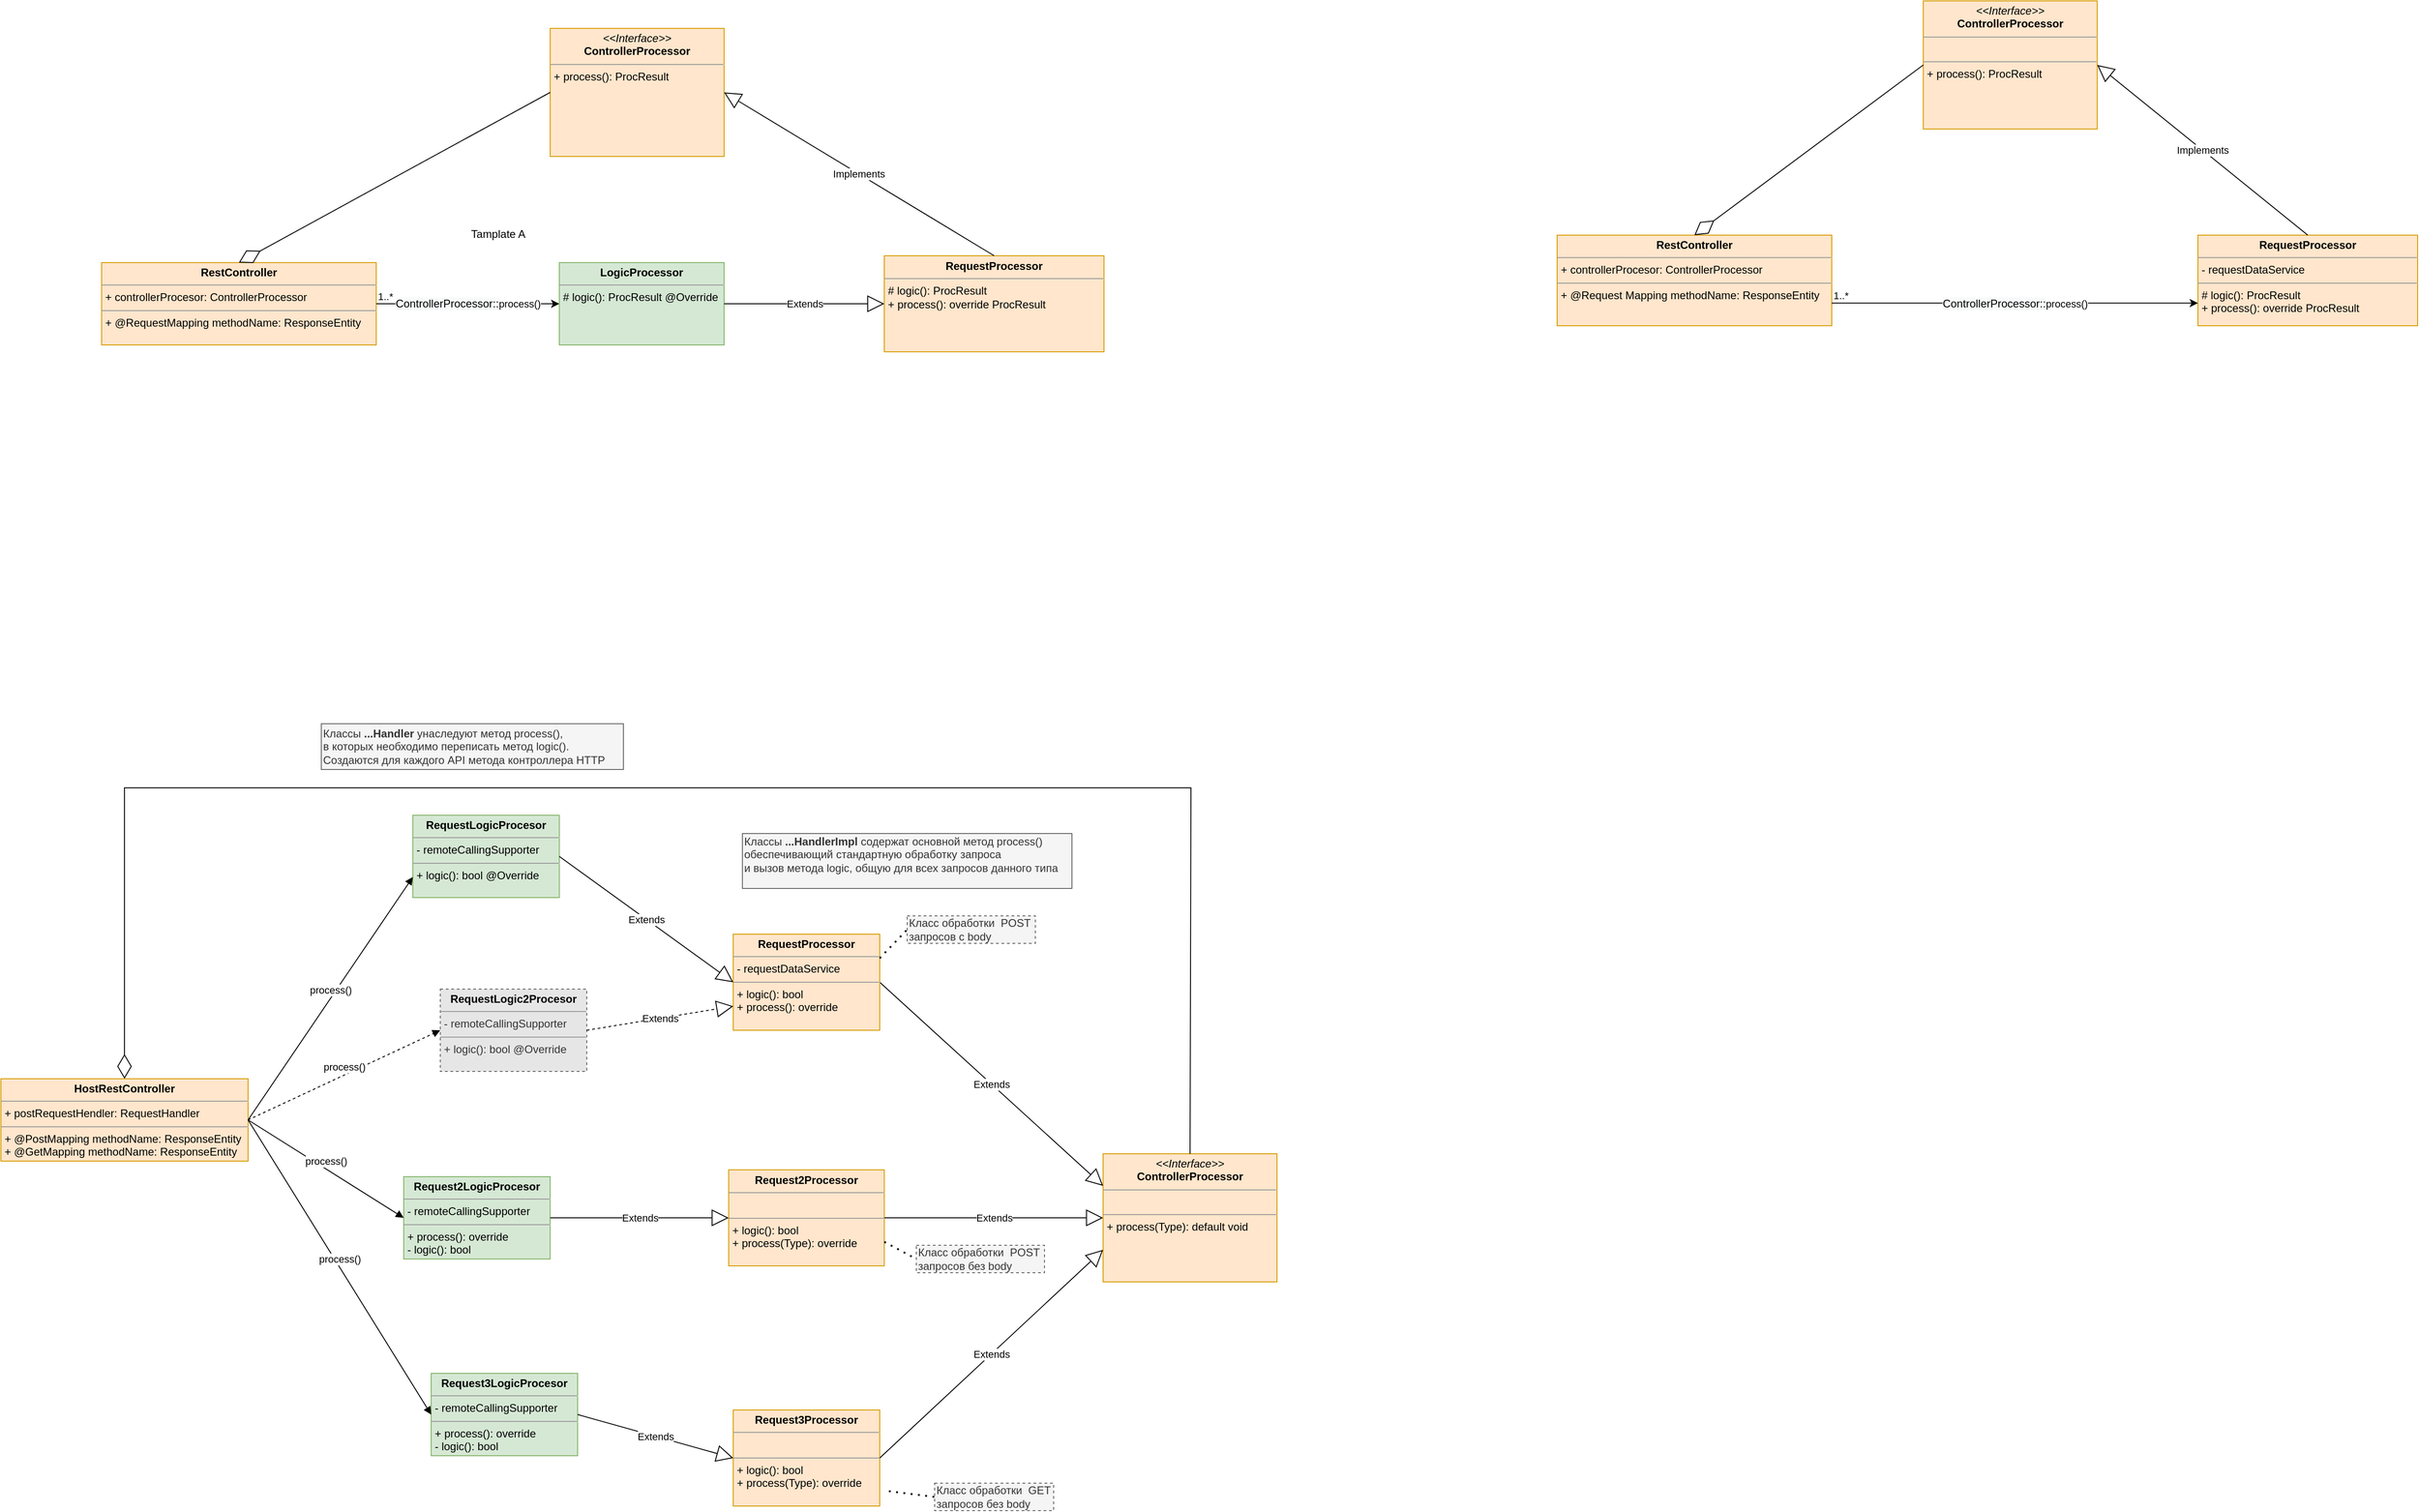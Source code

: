 <mxfile version="15.7.0" type="github">
  <diagram id="C5RBs43oDa-KdzZeNtuy" name="Page-1">
    <mxGraphModel dx="1944" dy="1818" grid="1" gridSize="10" guides="1" tooltips="1" connect="1" arrows="1" fold="1" page="1" pageScale="1" pageWidth="827" pageHeight="1169" math="0" shadow="0">
      <root>
        <mxCell id="WIyWlLk6GJQsqaUBKTNV-0" />
        <mxCell id="WIyWlLk6GJQsqaUBKTNV-1" parent="WIyWlLk6GJQsqaUBKTNV-0" />
        <mxCell id="xTyq6H0Zb5hwOV81OT_t-4" value="&lt;p style=&quot;margin: 0px ; margin-top: 4px ; text-align: center&quot;&gt;&lt;i&gt;&amp;lt;&amp;lt;Interface&amp;gt;&amp;gt;&lt;/i&gt;&lt;br&gt;&lt;b&gt;ControllerProcessor&lt;/b&gt;&lt;/p&gt;&lt;hr size=&quot;1&quot;&gt;&lt;p style=&quot;margin: 0px ; margin-left: 4px&quot;&gt;&lt;br&gt;&lt;/p&gt;&lt;hr size=&quot;1&quot;&gt;&lt;p style=&quot;margin: 0px ; margin-left: 4px&quot;&gt;+ process(Type): default void&lt;br&gt;&lt;/p&gt;" style="verticalAlign=top;align=left;overflow=fill;fontSize=12;fontFamily=Helvetica;html=1;fillColor=#ffe6cc;strokeColor=#d79b00;" parent="WIyWlLk6GJQsqaUBKTNV-1" vertex="1">
          <mxGeometry x="414" y="280" width="190" height="140" as="geometry" />
        </mxCell>
        <mxCell id="xTyq6H0Zb5hwOV81OT_t-9" value="Extends" style="endArrow=block;endSize=16;endFill=0;html=1;rounded=0;entryX=0;entryY=0.25;entryDx=0;entryDy=0;exitX=1;exitY=0.5;exitDx=0;exitDy=0;" parent="WIyWlLk6GJQsqaUBKTNV-1" source="xTyq6H0Zb5hwOV81OT_t-12" target="xTyq6H0Zb5hwOV81OT_t-4" edge="1">
          <mxGeometry width="160" relative="1" as="geometry">
            <mxPoint x="200" y="180" as="sourcePoint" />
            <mxPoint x="360" y="180" as="targetPoint" />
          </mxGeometry>
        </mxCell>
        <mxCell id="xTyq6H0Zb5hwOV81OT_t-12" value="&lt;p style=&quot;margin: 0px ; margin-top: 4px ; text-align: center&quot;&gt;&lt;b&gt;RequestProcessor&lt;/b&gt;&lt;/p&gt;&lt;hr size=&quot;1&quot;&gt;&lt;p style=&quot;margin: 0px ; margin-left: 4px&quot;&gt;- requestDataService&lt;br&gt;&lt;/p&gt;&lt;hr size=&quot;1&quot;&gt;&lt;p style=&quot;margin: 0px ; margin-left: 4px&quot;&gt;+ logic(): bool&lt;/p&gt;&lt;p style=&quot;margin: 0px ; margin-left: 4px&quot;&gt;+ process(): override&lt;br&gt;&lt;/p&gt;&lt;p style=&quot;margin: 0px ; margin-left: 4px&quot;&gt;&lt;br&gt;&lt;/p&gt;" style="verticalAlign=top;align=left;overflow=fill;fontSize=12;fontFamily=Helvetica;html=1;fillColor=#ffe6cc;strokeColor=#d79b00;" parent="WIyWlLk6GJQsqaUBKTNV-1" vertex="1">
          <mxGeometry x="10" y="40" width="160" height="105" as="geometry" />
        </mxCell>
        <mxCell id="xTyq6H0Zb5hwOV81OT_t-14" value="&lt;p style=&quot;margin: 0px ; margin-top: 4px ; text-align: center&quot;&gt;&lt;b&gt;Request2Processor&lt;/b&gt;&lt;br&gt;&lt;/p&gt;&lt;hr size=&quot;1&quot;&gt;&lt;p style=&quot;margin: 0px ; margin-left: 4px&quot;&gt;&lt;br&gt;&lt;/p&gt;&lt;hr size=&quot;1&quot;&gt;&lt;p style=&quot;margin: 0px ; margin-left: 4px&quot;&gt;+ logic(): bool&lt;/p&gt;&lt;p style=&quot;margin: 0px ; margin-left: 4px&quot;&gt;+ process(Type): override&lt;br&gt;&lt;/p&gt;&lt;p style=&quot;margin: 0px ; margin-left: 4px&quot;&gt;&lt;br&gt;&lt;/p&gt;" style="verticalAlign=top;align=left;overflow=fill;fontSize=12;fontFamily=Helvetica;html=1;fillColor=#ffe6cc;strokeColor=#d79b00;" parent="WIyWlLk6GJQsqaUBKTNV-1" vertex="1">
          <mxGeometry x="5" y="297.5" width="170" height="105" as="geometry" />
        </mxCell>
        <mxCell id="xTyq6H0Zb5hwOV81OT_t-15" value="Extends" style="endArrow=block;endSize=16;endFill=0;html=1;rounded=0;entryX=0;entryY=0.5;entryDx=0;entryDy=0;exitX=1;exitY=0.5;exitDx=0;exitDy=0;" parent="WIyWlLk6GJQsqaUBKTNV-1" source="xTyq6H0Zb5hwOV81OT_t-14" target="xTyq6H0Zb5hwOV81OT_t-4" edge="1">
          <mxGeometry width="160" relative="1" as="geometry">
            <mxPoint x="230" y="82.5" as="sourcePoint" />
            <mxPoint x="400" y="190" as="targetPoint" />
          </mxGeometry>
        </mxCell>
        <mxCell id="xTyq6H0Zb5hwOV81OT_t-16" value="&lt;p style=&quot;margin: 0px ; margin-top: 4px ; text-align: center&quot;&gt;&lt;b&gt;RequestLogicProcesor&lt;/b&gt;&lt;/p&gt;&lt;hr size=&quot;1&quot;&gt;&lt;p style=&quot;margin: 0px ; margin-left: 4px&quot;&gt;- remoteCallingSupporter&lt;br&gt;&lt;/p&gt;&lt;hr size=&quot;1&quot;&gt;&lt;p style=&quot;margin: 0px ; margin-left: 4px&quot;&gt;&lt;span&gt;+ logic(): bool @Override&lt;/span&gt;&lt;br&gt;&lt;/p&gt;" style="verticalAlign=top;align=left;overflow=fill;fontSize=12;fontFamily=Helvetica;html=1;fillColor=#d5e8d4;strokeColor=#82b366;" parent="WIyWlLk6GJQsqaUBKTNV-1" vertex="1">
          <mxGeometry x="-340" y="-90" width="160" height="90" as="geometry" />
        </mxCell>
        <mxCell id="xTyq6H0Zb5hwOV81OT_t-17" value="&lt;p style=&quot;margin: 0px ; margin-top: 4px ; text-align: center&quot;&gt;&lt;b&gt;Request3Processor&lt;/b&gt;&lt;br&gt;&lt;/p&gt;&lt;hr size=&quot;1&quot;&gt;&lt;p style=&quot;margin: 0px ; margin-left: 4px&quot;&gt;&lt;br&gt;&lt;/p&gt;&lt;hr size=&quot;1&quot;&gt;&lt;p style=&quot;margin: 0px ; margin-left: 4px&quot;&gt;+ logic(): bool&lt;/p&gt;&lt;p style=&quot;margin: 0px ; margin-left: 4px&quot;&gt;+ process(Type): override&lt;br&gt;&lt;/p&gt;&lt;p style=&quot;margin: 0px ; margin-left: 4px&quot;&gt;&lt;br&gt;&lt;/p&gt;" style="verticalAlign=top;align=left;overflow=fill;fontSize=12;fontFamily=Helvetica;html=1;fillColor=#ffe6cc;strokeColor=#d79b00;" parent="WIyWlLk6GJQsqaUBKTNV-1" vertex="1">
          <mxGeometry x="10" y="560" width="160" height="105" as="geometry" />
        </mxCell>
        <mxCell id="xTyq6H0Zb5hwOV81OT_t-18" value="Extends" style="endArrow=block;endSize=16;endFill=0;html=1;rounded=0;exitX=1;exitY=0.5;exitDx=0;exitDy=0;entryX=0;entryY=0.75;entryDx=0;entryDy=0;" parent="WIyWlLk6GJQsqaUBKTNV-1" source="xTyq6H0Zb5hwOV81OT_t-17" target="xTyq6H0Zb5hwOV81OT_t-4" edge="1">
          <mxGeometry width="160" relative="1" as="geometry">
            <mxPoint x="130" y="278" as="sourcePoint" />
            <mxPoint x="390" y="240" as="targetPoint" />
          </mxGeometry>
        </mxCell>
        <mxCell id="xTyq6H0Zb5hwOV81OT_t-19" value="Extends" style="endArrow=block;endSize=16;endFill=0;html=1;rounded=0;entryX=0;entryY=0.5;entryDx=0;entryDy=0;exitX=1;exitY=0.5;exitDx=0;exitDy=0;" parent="WIyWlLk6GJQsqaUBKTNV-1" source="xTyq6H0Zb5hwOV81OT_t-16" target="xTyq6H0Zb5hwOV81OT_t-12" edge="1">
          <mxGeometry width="160" relative="1" as="geometry">
            <mxPoint x="-540" y="200" as="sourcePoint" />
            <mxPoint x="-246" y="360.5" as="targetPoint" />
          </mxGeometry>
        </mxCell>
        <mxCell id="xTyq6H0Zb5hwOV81OT_t-26" value="&lt;p style=&quot;margin: 0px ; margin-top: 4px ; text-align: center&quot;&gt;&lt;b&gt;HostRestController&lt;/b&gt;&lt;/p&gt;&lt;hr size=&quot;1&quot;&gt;&lt;p style=&quot;margin: 0px ; margin-left: 4px&quot;&gt;+ postRequestHendler: RequestHandler&lt;/p&gt;&lt;hr size=&quot;1&quot;&gt;&lt;p style=&quot;margin: 0px ; margin-left: 4px&quot;&gt;+ @PostMapping methodName: ResponseEntity&lt;br&gt;&lt;/p&gt;&lt;p style=&quot;margin: 0px ; margin-left: 4px&quot;&gt;+ @GetMapping methodName: ResponseEntity&lt;br&gt;&lt;/p&gt;" style="verticalAlign=top;align=left;overflow=fill;fontSize=12;fontFamily=Helvetica;html=1;fillColor=#ffe6cc;strokeColor=#d79b00;" parent="WIyWlLk6GJQsqaUBKTNV-1" vertex="1">
          <mxGeometry x="-790" y="198" width="270" height="90" as="geometry" />
        </mxCell>
        <mxCell id="xTyq6H0Zb5hwOV81OT_t-27" value="process()" style="html=1;verticalAlign=bottom;endArrow=block;rounded=0;entryX=0;entryY=0.75;entryDx=0;entryDy=0;exitX=1;exitY=0.5;exitDx=0;exitDy=0;" parent="WIyWlLk6GJQsqaUBKTNV-1" source="xTyq6H0Zb5hwOV81OT_t-26" target="xTyq6H0Zb5hwOV81OT_t-16" edge="1">
          <mxGeometry width="80" relative="1" as="geometry">
            <mxPoint x="-430" y="180" as="sourcePoint" />
            <mxPoint x="-350" y="180" as="targetPoint" />
          </mxGeometry>
        </mxCell>
        <mxCell id="xTyq6H0Zb5hwOV81OT_t-28" value="" style="endArrow=diamondThin;endFill=0;endSize=24;html=1;rounded=0;entryX=0.5;entryY=0;entryDx=0;entryDy=0;exitX=0.5;exitY=0;exitDx=0;exitDy=0;" parent="WIyWlLk6GJQsqaUBKTNV-1" source="xTyq6H0Zb5hwOV81OT_t-4" target="xTyq6H0Zb5hwOV81OT_t-26" edge="1">
          <mxGeometry width="160" relative="1" as="geometry">
            <mxPoint x="-80" y="-60" as="sourcePoint" />
            <mxPoint x="-330" y="-40" as="targetPoint" />
            <Array as="points">
              <mxPoint x="510" y="-120" />
              <mxPoint x="-655" y="-120" />
            </Array>
          </mxGeometry>
        </mxCell>
        <mxCell id="xTyq6H0Zb5hwOV81OT_t-29" value="&lt;p style=&quot;margin: 0px ; margin-top: 4px ; text-align: center&quot;&gt;&lt;b&gt;Request2LogicProcesor&lt;/b&gt;&lt;br&gt;&lt;/p&gt;&lt;hr size=&quot;1&quot;&gt;&lt;p style=&quot;margin: 0px ; margin-left: 4px&quot;&gt;- remoteCallingSupporter&lt;br&gt;&lt;/p&gt;&lt;hr size=&quot;1&quot;&gt;&lt;p style=&quot;margin: 0px ; margin-left: 4px&quot;&gt;+ process(): override&lt;/p&gt;&lt;p style=&quot;margin: 0px ; margin-left: 4px&quot;&gt;- logic(): bool&lt;/p&gt;" style="verticalAlign=top;align=left;overflow=fill;fontSize=12;fontFamily=Helvetica;html=1;fillColor=#d5e8d4;strokeColor=#82b366;" parent="WIyWlLk6GJQsqaUBKTNV-1" vertex="1">
          <mxGeometry x="-350" y="305" width="160" height="90" as="geometry" />
        </mxCell>
        <mxCell id="xTyq6H0Zb5hwOV81OT_t-30" value="Extends" style="endArrow=block;endSize=16;endFill=0;html=1;rounded=0;entryX=0;entryY=0.5;entryDx=0;entryDy=0;exitX=1;exitY=0.5;exitDx=0;exitDy=0;" parent="WIyWlLk6GJQsqaUBKTNV-1" source="xTyq6H0Zb5hwOV81OT_t-29" target="xTyq6H0Zb5hwOV81OT_t-14" edge="1">
          <mxGeometry width="160" relative="1" as="geometry">
            <mxPoint x="-160" y="180" as="sourcePoint" />
            <mxPoint x="-50" y="180" as="targetPoint" />
          </mxGeometry>
        </mxCell>
        <mxCell id="xTyq6H0Zb5hwOV81OT_t-31" value="process()" style="html=1;verticalAlign=bottom;endArrow=block;rounded=0;entryX=0;entryY=0.5;entryDx=0;entryDy=0;exitX=1;exitY=0.5;exitDx=0;exitDy=0;" parent="WIyWlLk6GJQsqaUBKTNV-1" source="xTyq6H0Zb5hwOV81OT_t-26" target="xTyq6H0Zb5hwOV81OT_t-29" edge="1">
          <mxGeometry width="80" relative="1" as="geometry">
            <mxPoint x="-450" y="97.5" as="sourcePoint" />
            <mxPoint x="-300" y="105" as="targetPoint" />
          </mxGeometry>
        </mxCell>
        <mxCell id="xTyq6H0Zb5hwOV81OT_t-34" value="&lt;p style=&quot;margin: 0px ; margin-top: 4px ; text-align: center&quot;&gt;&lt;b style=&quot;color: rgb(0 , 0 , 0)&quot;&gt;RequestLogic2Procesor&lt;/b&gt;&lt;br&gt;&lt;/p&gt;&lt;hr size=&quot;1&quot;&gt;&lt;p style=&quot;margin: 0px ; margin-left: 4px&quot;&gt;- remoteCallingSupporter&lt;br&gt;&lt;/p&gt;&lt;hr size=&quot;1&quot;&gt;&lt;p style=&quot;margin: 0px ; margin-left: 4px&quot;&gt;&lt;span&gt;+ logic(): bool @Override&lt;/span&gt;&lt;br&gt;&lt;/p&gt;" style="verticalAlign=top;align=left;overflow=fill;fontSize=12;fontFamily=Helvetica;html=1;fillColor=#E6E6E6;strokeColor=#666666;dashed=1;fontColor=#333333;" parent="WIyWlLk6GJQsqaUBKTNV-1" vertex="1">
          <mxGeometry x="-310" y="100" width="160" height="90" as="geometry" />
        </mxCell>
        <mxCell id="xTyq6H0Zb5hwOV81OT_t-35" value="Extends" style="endArrow=block;endSize=16;endFill=0;html=1;rounded=0;entryX=0;entryY=0.75;entryDx=0;entryDy=0;exitX=1;exitY=0.5;exitDx=0;exitDy=0;dashed=1;" parent="WIyWlLk6GJQsqaUBKTNV-1" source="xTyq6H0Zb5hwOV81OT_t-34" target="xTyq6H0Zb5hwOV81OT_t-12" edge="1">
          <mxGeometry width="160" relative="1" as="geometry">
            <mxPoint x="-170" y="-35" as="sourcePoint" />
            <mxPoint x="-30" y="82.5" as="targetPoint" />
          </mxGeometry>
        </mxCell>
        <mxCell id="xTyq6H0Zb5hwOV81OT_t-36" value="process()" style="html=1;verticalAlign=bottom;endArrow=block;rounded=0;entryX=0;entryY=0.5;entryDx=0;entryDy=0;exitX=1;exitY=0.5;exitDx=0;exitDy=0;dashed=1;" parent="WIyWlLk6GJQsqaUBKTNV-1" source="xTyq6H0Zb5hwOV81OT_t-26" target="xTyq6H0Zb5hwOV81OT_t-34" edge="1">
          <mxGeometry width="80" relative="1" as="geometry">
            <mxPoint x="-520" y="260" as="sourcePoint" />
            <mxPoint x="-330" y="-12.5" as="targetPoint" />
          </mxGeometry>
        </mxCell>
        <mxCell id="xTyq6H0Zb5hwOV81OT_t-53" value="Классы &lt;b&gt;...HandlerImpl&lt;/b&gt; содержат основной метод process()&amp;nbsp;&lt;br style=&quot;padding: 0px ; margin: 0px&quot;&gt;обеспечивающий&amp;nbsp;стандартную обработку запроса&lt;br&gt;и вызов метода logic,&amp;nbsp;общую для всех запросов данного типа&lt;br style=&quot;padding: 0px ; margin: 0px&quot;&gt;&amp;nbsp;" style="text;html=1;align=left;verticalAlign=middle;resizable=0;points=[];autosize=1;strokeColor=#666666;fillColor=#f5f5f5;fontColor=#333333;" parent="WIyWlLk6GJQsqaUBKTNV-1" vertex="1">
          <mxGeometry x="20" y="-70" width="360" height="60" as="geometry" />
        </mxCell>
        <mxCell id="xTyq6H0Zb5hwOV81OT_t-54" value="Классы &lt;b&gt;...Handler&lt;/b&gt; унаследуют метод process(), &lt;br&gt;в которых необходимо переписать метод logic().&lt;br&gt;Создаются для каждого API метода контроллера HTTP&amp;nbsp;" style="text;html=1;align=left;verticalAlign=middle;resizable=0;points=[];autosize=1;strokeColor=#666666;fillColor=#f5f5f5;fontColor=#333333;" parent="WIyWlLk6GJQsqaUBKTNV-1" vertex="1">
          <mxGeometry x="-440" y="-190" width="330" height="50" as="geometry" />
        </mxCell>
        <mxCell id="xTyq6H0Zb5hwOV81OT_t-56" value="Класс обработки&amp;nbsp; POST запросов с body" style="text;html=1;strokeColor=#666666;fillColor=#f5f5f5;align=left;verticalAlign=middle;whiteSpace=wrap;rounded=0;dashed=1;fontColor=#333333;" parent="WIyWlLk6GJQsqaUBKTNV-1" vertex="1">
          <mxGeometry x="200" y="20" width="140" height="30" as="geometry" />
        </mxCell>
        <mxCell id="xTyq6H0Zb5hwOV81OT_t-57" value="" style="endArrow=none;dashed=1;html=1;dashPattern=1 3;strokeWidth=2;rounded=0;entryX=0;entryY=0.5;entryDx=0;entryDy=0;exitX=1;exitY=0.25;exitDx=0;exitDy=0;" parent="WIyWlLk6GJQsqaUBKTNV-1" source="xTyq6H0Zb5hwOV81OT_t-12" target="xTyq6H0Zb5hwOV81OT_t-56" edge="1">
          <mxGeometry width="50" height="50" relative="1" as="geometry">
            <mxPoint x="-120" y="210" as="sourcePoint" />
            <mxPoint x="-70" y="160" as="targetPoint" />
          </mxGeometry>
        </mxCell>
        <mxCell id="xTyq6H0Zb5hwOV81OT_t-58" value="Класс обработки&amp;nbsp; POST запросов без body" style="text;html=1;strokeColor=#666666;fillColor=#f5f5f5;align=left;verticalAlign=middle;whiteSpace=wrap;rounded=0;dashed=1;fontColor=#333333;" parent="WIyWlLk6GJQsqaUBKTNV-1" vertex="1">
          <mxGeometry x="210" y="380" width="140" height="30" as="geometry" />
        </mxCell>
        <mxCell id="xTyq6H0Zb5hwOV81OT_t-59" value="" style="endArrow=none;dashed=1;html=1;dashPattern=1 3;strokeWidth=2;rounded=0;entryX=0;entryY=0.5;entryDx=0;entryDy=0;exitX=1;exitY=0.75;exitDx=0;exitDy=0;" parent="WIyWlLk6GJQsqaUBKTNV-1" source="xTyq6H0Zb5hwOV81OT_t-14" target="xTyq6H0Zb5hwOV81OT_t-58" edge="1">
          <mxGeometry width="50" height="50" relative="1" as="geometry">
            <mxPoint x="-120" y="350" as="sourcePoint" />
            <mxPoint x="-70" y="300" as="targetPoint" />
          </mxGeometry>
        </mxCell>
        <mxCell id="xTyq6H0Zb5hwOV81OT_t-60" value="Класс обработки&amp;nbsp; GET запросов без body" style="text;html=1;strokeColor=#666666;fillColor=#f5f5f5;align=left;verticalAlign=middle;whiteSpace=wrap;rounded=0;dashed=1;fontColor=#333333;" parent="WIyWlLk6GJQsqaUBKTNV-1" vertex="1">
          <mxGeometry x="230" y="640" width="130" height="30" as="geometry" />
        </mxCell>
        <mxCell id="xTyq6H0Zb5hwOV81OT_t-61" value="" style="endArrow=none;dashed=1;html=1;dashPattern=1 3;strokeWidth=2;rounded=0;entryX=0;entryY=0.5;entryDx=0;entryDy=0;exitX=1;exitY=0.75;exitDx=0;exitDy=0;" parent="WIyWlLk6GJQsqaUBKTNV-1" target="xTyq6H0Zb5hwOV81OT_t-60" edge="1">
          <mxGeometry width="50" height="50" relative="1" as="geometry">
            <mxPoint x="180" y="648.75" as="sourcePoint" />
            <mxPoint x="-60" y="310" as="targetPoint" />
          </mxGeometry>
        </mxCell>
        <mxCell id="xTyq6H0Zb5hwOV81OT_t-62" value="&lt;p style=&quot;margin: 0px ; margin-top: 4px ; text-align: center&quot;&gt;&lt;b&gt;Request3LogicProcesor&lt;/b&gt;&lt;br&gt;&lt;/p&gt;&lt;hr size=&quot;1&quot;&gt;&lt;p style=&quot;margin: 0px ; margin-left: 4px&quot;&gt;- remoteCallingSupporter&lt;br&gt;&lt;/p&gt;&lt;hr size=&quot;1&quot;&gt;&lt;p style=&quot;margin: 0px ; margin-left: 4px&quot;&gt;+ process(): override&lt;/p&gt;&lt;p style=&quot;margin: 0px ; margin-left: 4px&quot;&gt;- logic(): bool&lt;/p&gt;" style="verticalAlign=top;align=left;overflow=fill;fontSize=12;fontFamily=Helvetica;html=1;fillColor=#d5e8d4;strokeColor=#82b366;" parent="WIyWlLk6GJQsqaUBKTNV-1" vertex="1">
          <mxGeometry x="-320" y="520" width="160" height="90" as="geometry" />
        </mxCell>
        <mxCell id="xTyq6H0Zb5hwOV81OT_t-63" value="Extends" style="endArrow=block;endSize=16;endFill=0;html=1;rounded=0;entryX=0;entryY=0.5;entryDx=0;entryDy=0;exitX=1;exitY=0.5;exitDx=0;exitDy=0;" parent="WIyWlLk6GJQsqaUBKTNV-1" source="xTyq6H0Zb5hwOV81OT_t-62" target="xTyq6H0Zb5hwOV81OT_t-17" edge="1">
          <mxGeometry width="160" relative="1" as="geometry">
            <mxPoint x="-180" y="460" as="sourcePoint" />
            <mxPoint x="15" y="460" as="targetPoint" />
          </mxGeometry>
        </mxCell>
        <mxCell id="xTyq6H0Zb5hwOV81OT_t-64" value="process()" style="html=1;verticalAlign=bottom;endArrow=block;rounded=0;entryX=0;entryY=0.5;entryDx=0;entryDy=0;exitX=1;exitY=0.5;exitDx=0;exitDy=0;" parent="WIyWlLk6GJQsqaUBKTNV-1" source="xTyq6H0Zb5hwOV81OT_t-26" target="xTyq6H0Zb5hwOV81OT_t-62" edge="1">
          <mxGeometry width="80" relative="1" as="geometry">
            <mxPoint x="-510" y="253" as="sourcePoint" />
            <mxPoint x="-340" y="360" as="targetPoint" />
          </mxGeometry>
        </mxCell>
        <mxCell id="xTyq6H0Zb5hwOV81OT_t-65" value="&lt;p style=&quot;margin: 0px ; margin-top: 4px ; text-align: center&quot;&gt;&lt;i&gt;&amp;lt;&amp;lt;Interface&amp;gt;&amp;gt;&lt;/i&gt;&lt;br&gt;&lt;b&gt;ControllerProcessor&lt;/b&gt;&lt;/p&gt;&lt;hr size=&quot;1&quot;&gt;&lt;p style=&quot;margin: 0px ; margin-left: 4px&quot;&gt;+ process(): ProcResult&lt;br&gt;&lt;/p&gt;" style="verticalAlign=top;align=left;overflow=fill;fontSize=12;fontFamily=Helvetica;html=1;fillColor=#ffe6cc;strokeColor=#d79b00;" parent="WIyWlLk6GJQsqaUBKTNV-1" vertex="1">
          <mxGeometry x="-190" y="-950" width="190" height="140" as="geometry" />
        </mxCell>
        <mxCell id="xTyq6H0Zb5hwOV81OT_t-66" value="&lt;p style=&quot;margin: 0px ; margin-top: 4px ; text-align: center&quot;&gt;&lt;b&gt;RequestProcessor&lt;/b&gt;&lt;/p&gt;&lt;hr size=&quot;1&quot;&gt;&lt;p style=&quot;margin: 0px ; margin-left: 4px&quot;&gt;# logic(): ProcResult&lt;/p&gt;&lt;p style=&quot;margin: 0px ; margin-left: 4px&quot;&gt;+ process(): override ProcResult&lt;/p&gt;&lt;p style=&quot;margin: 0px ; margin-left: 4px&quot;&gt;&lt;br&gt;&lt;/p&gt;" style="verticalAlign=top;align=left;overflow=fill;fontSize=12;fontFamily=Helvetica;html=1;fillColor=#ffe6cc;strokeColor=#d79b00;" parent="WIyWlLk6GJQsqaUBKTNV-1" vertex="1">
          <mxGeometry x="175" y="-701.5" width="240" height="105" as="geometry" />
        </mxCell>
        <mxCell id="xTyq6H0Zb5hwOV81OT_t-67" value="&lt;p style=&quot;margin: 0px ; margin-top: 4px ; text-align: center&quot;&gt;&lt;b&gt;LogicProcessor&lt;/b&gt;&lt;/p&gt;&lt;hr size=&quot;1&quot;&gt;&lt;p style=&quot;margin: 0px ; margin-left: 4px&quot;&gt;&lt;span&gt;# logic(): ProcResult @Override&lt;/span&gt;&lt;br&gt;&lt;/p&gt;" style="verticalAlign=top;align=left;overflow=fill;fontSize=12;fontFamily=Helvetica;html=1;fillColor=#d5e8d4;strokeColor=#82b366;" parent="WIyWlLk6GJQsqaUBKTNV-1" vertex="1">
          <mxGeometry x="-180" y="-694" width="180" height="90" as="geometry" />
        </mxCell>
        <mxCell id="xTyq6H0Zb5hwOV81OT_t-68" value="&lt;p style=&quot;margin: 0px ; margin-top: 4px ; text-align: center&quot;&gt;&lt;b&gt;RestController&lt;/b&gt;&lt;/p&gt;&lt;hr size=&quot;1&quot;&gt;&lt;p style=&quot;margin: 0px ; margin-left: 4px&quot;&gt;+ controllerProcesor: ControllerProcessor&lt;/p&gt;&lt;hr size=&quot;1&quot;&gt;&lt;p style=&quot;margin: 0px ; margin-left: 4px&quot;&gt;+ @RequestMapping methodName: ResponseEntity&lt;br&gt;&lt;/p&gt;&lt;p style=&quot;margin: 0px ; margin-left: 4px&quot;&gt;&lt;br&gt;&lt;/p&gt;" style="verticalAlign=top;align=left;overflow=fill;fontSize=12;fontFamily=Helvetica;html=1;fillColor=#ffe6cc;strokeColor=#d79b00;" parent="WIyWlLk6GJQsqaUBKTNV-1" vertex="1">
          <mxGeometry x="-680" y="-694" width="300" height="90" as="geometry" />
        </mxCell>
        <mxCell id="xTyq6H0Zb5hwOV81OT_t-69" value="Implements" style="endArrow=block;endSize=16;endFill=0;html=1;rounded=0;exitX=0.5;exitY=0;exitDx=0;exitDy=0;entryX=1;entryY=0.5;entryDx=0;entryDy=0;" parent="WIyWlLk6GJQsqaUBKTNV-1" source="xTyq6H0Zb5hwOV81OT_t-66" target="xTyq6H0Zb5hwOV81OT_t-65" edge="1">
          <mxGeometry width="160" relative="1" as="geometry">
            <mxPoint x="60" y="-991.25" as="sourcePoint" />
            <mxPoint x="130" y="-970" as="targetPoint" />
          </mxGeometry>
        </mxCell>
        <mxCell id="xTyq6H0Zb5hwOV81OT_t-70" value="Extends" style="endArrow=block;endSize=16;endFill=0;html=1;rounded=0;entryX=0;entryY=0.5;entryDx=0;entryDy=0;exitX=1;exitY=0.5;exitDx=0;exitDy=0;" parent="WIyWlLk6GJQsqaUBKTNV-1" source="xTyq6H0Zb5hwOV81OT_t-67" target="xTyq6H0Zb5hwOV81OT_t-66" edge="1">
          <mxGeometry width="160" relative="1" as="geometry">
            <mxPoint x="30" y="-490" as="sourcePoint" />
            <mxPoint x="220" y="-352.5" as="targetPoint" />
          </mxGeometry>
        </mxCell>
        <mxCell id="xTyq6H0Zb5hwOV81OT_t-74" value="" style="endArrow=diamondThin;endFill=0;endSize=24;html=1;rounded=0;entryX=0.5;entryY=0;entryDx=0;entryDy=0;exitX=0;exitY=0.5;exitDx=0;exitDy=0;" parent="WIyWlLk6GJQsqaUBKTNV-1" source="xTyq6H0Zb5hwOV81OT_t-65" target="xTyq6H0Zb5hwOV81OT_t-68" edge="1">
          <mxGeometry width="160" relative="1" as="geometry">
            <mxPoint x="-390" y="-850" as="sourcePoint" />
            <mxPoint x="-230" y="-850" as="targetPoint" />
          </mxGeometry>
        </mxCell>
        <mxCell id="xTyq6H0Zb5hwOV81OT_t-76" value="" style="endArrow=classic;html=1;rounded=0;entryX=0;entryY=0.5;entryDx=0;entryDy=0;exitX=1;exitY=0.5;exitDx=0;exitDy=0;" parent="WIyWlLk6GJQsqaUBKTNV-1" source="xTyq6H0Zb5hwOV81OT_t-68" target="xTyq6H0Zb5hwOV81OT_t-67" edge="1">
          <mxGeometry relative="1" as="geometry">
            <mxPoint x="-350" y="-550" as="sourcePoint" />
            <mxPoint x="-190" y="-550" as="targetPoint" />
          </mxGeometry>
        </mxCell>
        <mxCell id="xTyq6H0Zb5hwOV81OT_t-77" value="&lt;span style=&quot;font-size: 12px ; text-align: left ; background-color: rgb(248 , 249 , 250)&quot;&gt;ControllerProcessor::&lt;/span&gt;process()" style="edgeLabel;resizable=0;html=1;align=center;verticalAlign=middle;dashed=1;fillColor=#E6E6E6;gradientColor=none;" parent="xTyq6H0Zb5hwOV81OT_t-76" connectable="0" vertex="1">
          <mxGeometry relative="1" as="geometry" />
        </mxCell>
        <mxCell id="xTyq6H0Zb5hwOV81OT_t-78" value="1..*" style="edgeLabel;resizable=0;html=1;align=left;verticalAlign=bottom;dashed=1;fillColor=#E6E6E6;gradientColor=none;" parent="xTyq6H0Zb5hwOV81OT_t-76" connectable="0" vertex="1">
          <mxGeometry x="-1" relative="1" as="geometry" />
        </mxCell>
        <mxCell id="xTyq6H0Zb5hwOV81OT_t-79" value="" style="edgeLabel;resizable=0;html=1;align=right;verticalAlign=bottom;dashed=1;fillColor=#E6E6E6;gradientColor=none;" parent="xTyq6H0Zb5hwOV81OT_t-76" connectable="0" vertex="1">
          <mxGeometry x="1" relative="1" as="geometry" />
        </mxCell>
        <mxCell id="YX-hszHRPixk2l3rXV3P-4" value="Tamplate A&amp;nbsp;" style="text;html=1;strokeColor=none;fillColor=none;align=center;verticalAlign=middle;whiteSpace=wrap;rounded=0;" vertex="1" parent="WIyWlLk6GJQsqaUBKTNV-1">
          <mxGeometry x="-300" y="-740" width="110" height="30" as="geometry" />
        </mxCell>
        <mxCell id="YX-hszHRPixk2l3rXV3P-7" value="&lt;p style=&quot;margin: 0px ; margin-top: 4px ; text-align: center&quot;&gt;&lt;i&gt;&amp;lt;&amp;lt;Interface&amp;gt;&amp;gt;&lt;/i&gt;&lt;br&gt;&lt;b&gt;ControllerProcessor&lt;/b&gt;&lt;br&gt;&lt;/p&gt;&lt;hr size=&quot;1&quot;&gt;&lt;p style=&quot;margin: 0px ; margin-left: 4px&quot;&gt;&lt;br&gt;&lt;/p&gt;&lt;hr size=&quot;1&quot;&gt;&lt;p style=&quot;margin: 0px ; margin-left: 4px&quot;&gt;+ process(): ProcResult&lt;br&gt;&lt;/p&gt;" style="verticalAlign=top;align=left;overflow=fill;fontSize=12;fontFamily=Helvetica;html=1;fillColor=#ffe6cc;strokeColor=#d79b00;" vertex="1" parent="WIyWlLk6GJQsqaUBKTNV-1">
          <mxGeometry x="1310" y="-980" width="190" height="140" as="geometry" />
        </mxCell>
        <mxCell id="YX-hszHRPixk2l3rXV3P-8" value="&lt;p style=&quot;margin: 0px ; margin-top: 4px ; text-align: center&quot;&gt;&lt;b&gt;RequestProcessor&lt;/b&gt;&lt;/p&gt;&lt;hr size=&quot;1&quot;&gt;&lt;p style=&quot;margin: 0px ; margin-left: 4px&quot;&gt;- requestDataService&lt;br&gt;&lt;/p&gt;&lt;hr size=&quot;1&quot;&gt;&lt;p style=&quot;margin: 0px ; margin-left: 4px&quot;&gt;# logic(): ProcResult&lt;/p&gt;&lt;p style=&quot;margin: 0px ; margin-left: 4px&quot;&gt;+ process(): override ProcResult&lt;/p&gt;&lt;br&gt;&lt;p style=&quot;margin: 0px ; margin-left: 4px&quot;&gt;&lt;br&gt;&lt;/p&gt;" style="verticalAlign=top;align=left;overflow=fill;fontSize=12;fontFamily=Helvetica;html=1;fillColor=#ffe6cc;strokeColor=#d79b00;" vertex="1" parent="WIyWlLk6GJQsqaUBKTNV-1">
          <mxGeometry x="1610" y="-724" width="240" height="99" as="geometry" />
        </mxCell>
        <mxCell id="YX-hszHRPixk2l3rXV3P-10" value="&lt;p style=&quot;margin: 0px ; margin-top: 4px ; text-align: center&quot;&gt;&lt;b&gt;RestController&lt;/b&gt;&lt;/p&gt;&lt;hr size=&quot;1&quot;&gt;&lt;p style=&quot;margin: 0px ; margin-left: 4px&quot;&gt;+ controllerProcesor: ControllerProcessor&lt;/p&gt;&lt;hr size=&quot;1&quot;&gt;&lt;p style=&quot;margin: 0px ; margin-left: 4px&quot;&gt;+ @Request Mapping methodName: ResponseEntity&lt;br&gt;&lt;/p&gt;&lt;p style=&quot;margin: 0px ; margin-left: 4px&quot;&gt;&lt;br&gt;&lt;/p&gt;" style="verticalAlign=top;align=left;overflow=fill;fontSize=12;fontFamily=Helvetica;html=1;fillColor=#ffe6cc;strokeColor=#d79b00;" vertex="1" parent="WIyWlLk6GJQsqaUBKTNV-1">
          <mxGeometry x="910" y="-724" width="300" height="99" as="geometry" />
        </mxCell>
        <mxCell id="YX-hszHRPixk2l3rXV3P-11" value="Implements" style="endArrow=block;endSize=16;endFill=0;html=1;rounded=0;exitX=0.5;exitY=0;exitDx=0;exitDy=0;entryX=1;entryY=0.5;entryDx=0;entryDy=0;" edge="1" parent="WIyWlLk6GJQsqaUBKTNV-1" source="YX-hszHRPixk2l3rXV3P-8" target="YX-hszHRPixk2l3rXV3P-7">
          <mxGeometry width="160" relative="1" as="geometry">
            <mxPoint x="1560" y="-1021.25" as="sourcePoint" />
            <mxPoint x="1630" y="-1000" as="targetPoint" />
          </mxGeometry>
        </mxCell>
        <mxCell id="YX-hszHRPixk2l3rXV3P-13" value="" style="endArrow=diamondThin;endFill=0;endSize=24;html=1;rounded=0;entryX=0.5;entryY=0;entryDx=0;entryDy=0;exitX=0;exitY=0.5;exitDx=0;exitDy=0;" edge="1" parent="WIyWlLk6GJQsqaUBKTNV-1" source="YX-hszHRPixk2l3rXV3P-7" target="YX-hszHRPixk2l3rXV3P-10">
          <mxGeometry width="160" relative="1" as="geometry">
            <mxPoint x="1110" y="-880" as="sourcePoint" />
            <mxPoint x="1270" y="-880" as="targetPoint" />
          </mxGeometry>
        </mxCell>
        <mxCell id="YX-hszHRPixk2l3rXV3P-18" value="" style="endArrow=classic;html=1;rounded=0;exitX=1;exitY=0.75;exitDx=0;exitDy=0;entryX=0;entryY=0.75;entryDx=0;entryDy=0;" edge="1" parent="WIyWlLk6GJQsqaUBKTNV-1" source="YX-hszHRPixk2l3rXV3P-10" target="YX-hszHRPixk2l3rXV3P-8">
          <mxGeometry relative="1" as="geometry">
            <mxPoint x="1180" y="-669" as="sourcePoint" />
            <mxPoint x="1580" y="-700" as="targetPoint" />
            <Array as="points" />
          </mxGeometry>
        </mxCell>
        <mxCell id="YX-hszHRPixk2l3rXV3P-19" value="&lt;span style=&quot;font-size: 12px ; text-align: left ; background-color: rgb(248 , 249 , 250)&quot;&gt;ControllerProcessor::&lt;/span&gt;process()" style="edgeLabel;resizable=0;html=1;align=center;verticalAlign=middle;dashed=1;fillColor=#E6E6E6;gradientColor=none;" connectable="0" vertex="1" parent="YX-hszHRPixk2l3rXV3P-18">
          <mxGeometry relative="1" as="geometry" />
        </mxCell>
        <mxCell id="YX-hszHRPixk2l3rXV3P-20" value="1..*" style="edgeLabel;resizable=0;html=1;align=left;verticalAlign=bottom;dashed=1;fillColor=#E6E6E6;gradientColor=none;" connectable="0" vertex="1" parent="YX-hszHRPixk2l3rXV3P-18">
          <mxGeometry x="-1" relative="1" as="geometry" />
        </mxCell>
        <mxCell id="YX-hszHRPixk2l3rXV3P-21" value="" style="edgeLabel;resizable=0;html=1;align=right;verticalAlign=bottom;dashed=1;fillColor=#E6E6E6;gradientColor=none;" connectable="0" vertex="1" parent="YX-hszHRPixk2l3rXV3P-18">
          <mxGeometry x="1" relative="1" as="geometry" />
        </mxCell>
      </root>
    </mxGraphModel>
  </diagram>
</mxfile>
